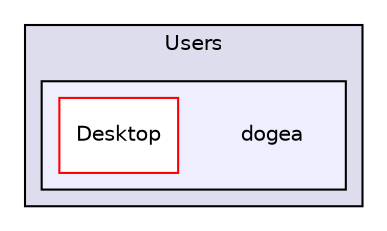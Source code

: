 digraph "C:/Users/dogea" {
  compound=true
  node [ fontsize="10", fontname="Helvetica"];
  edge [ labelfontsize="10", labelfontname="Helvetica"];
  subgraph clusterdir_d522931ffa1371640980b621734a4381 {
    graph [ bgcolor="#ddddee", pencolor="black", label="Users" fontname="Helvetica", fontsize="10", URL="dir_d522931ffa1371640980b621734a4381.html"]
  subgraph clusterdir_67210dd6f6d2c5f52514cb17cd786d12 {
    graph [ bgcolor="#eeeeff", pencolor="black", label="" URL="dir_67210dd6f6d2c5f52514cb17cd786d12.html"];
    dir_67210dd6f6d2c5f52514cb17cd786d12 [shape=plaintext label="dogea"];
    dir_f63d0d575da77c6bfc7d5e50fe5c142b [shape=box label="Desktop" color="red" fillcolor="white" style="filled" URL="dir_f63d0d575da77c6bfc7d5e50fe5c142b.html"];
  }
  }
}
